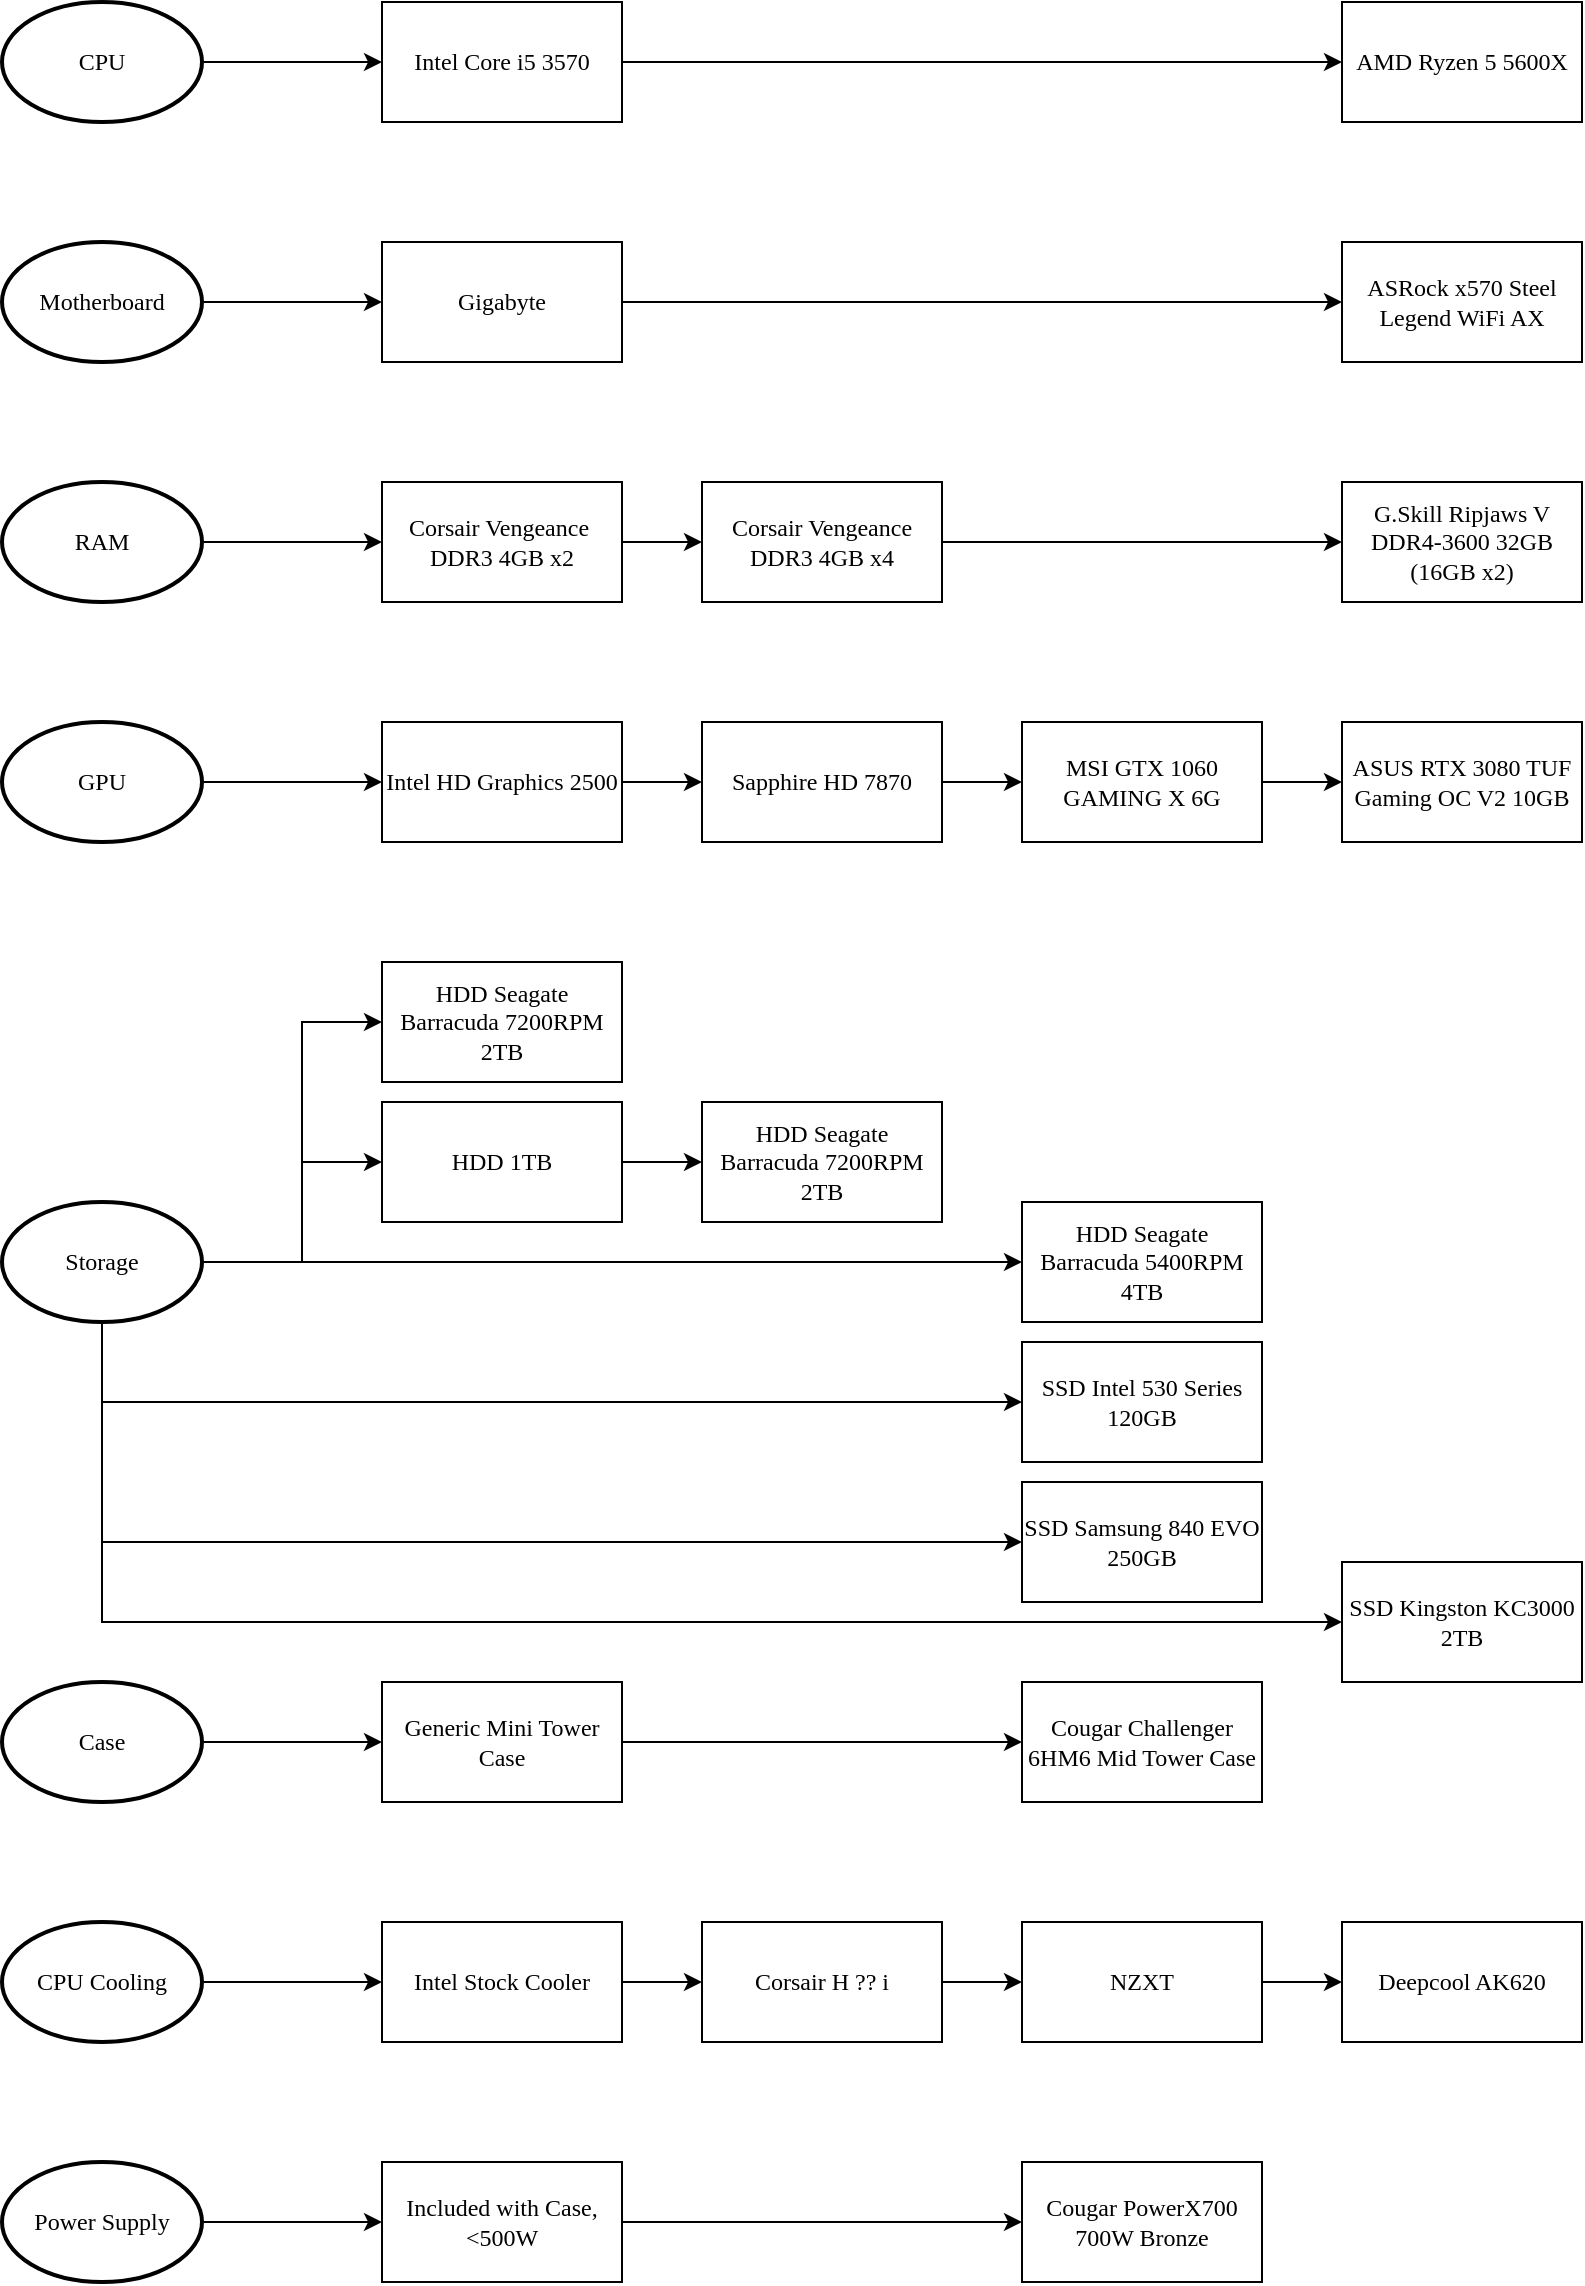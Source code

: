 <mxfile version="21.6.1" type="device">
  <diagram name="Page-1" id="cFIZZ4CqsxknPMJWiG0X">
    <mxGraphModel dx="1012" dy="999" grid="1" gridSize="10" guides="1" tooltips="1" connect="1" arrows="1" fold="1" page="1" pageScale="1" pageWidth="850" pageHeight="1100" math="0" shadow="0">
      <root>
        <mxCell id="0" />
        <mxCell id="1" parent="0" />
        <mxCell id="CsXaPJ-_1LcKrDsVRI_9-2" value="CPU" style="strokeWidth=2;html=1;shape=mxgraph.flowchart.start_1;whiteSpace=wrap;fontFamily=Verdana;" vertex="1" parent="1">
          <mxGeometry x="10" y="200" width="100" height="60" as="geometry" />
        </mxCell>
        <mxCell id="CsXaPJ-_1LcKrDsVRI_9-33" value="" style="edgeStyle=orthogonalEdgeStyle;rounded=0;orthogonalLoop=1;jettySize=auto;html=1;strokeWidth=1;fontFamily=Verdana;" edge="1" parent="1" source="CsXaPJ-_1LcKrDsVRI_9-3" target="CsXaPJ-_1LcKrDsVRI_9-32">
          <mxGeometry relative="1" as="geometry" />
        </mxCell>
        <mxCell id="CsXaPJ-_1LcKrDsVRI_9-3" value="Intel Core i5 3570" style="rounded=0;whiteSpace=wrap;html=1;strokeWidth=1;fontFamily=Verdana;" vertex="1" parent="1">
          <mxGeometry x="200" y="200" width="120" height="60" as="geometry" />
        </mxCell>
        <mxCell id="CsXaPJ-_1LcKrDsVRI_9-4" value="" style="endArrow=classic;html=1;rounded=0;exitX=1;exitY=0.5;exitDx=0;exitDy=0;exitPerimeter=0;entryX=0;entryY=0.5;entryDx=0;entryDy=0;fontFamily=Verdana;" edge="1" parent="1" source="CsXaPJ-_1LcKrDsVRI_9-2" target="CsXaPJ-_1LcKrDsVRI_9-3">
          <mxGeometry width="50" height="50" relative="1" as="geometry">
            <mxPoint x="410" y="440" as="sourcePoint" />
            <mxPoint x="460" y="390" as="targetPoint" />
          </mxGeometry>
        </mxCell>
        <mxCell id="CsXaPJ-_1LcKrDsVRI_9-5" value="Motherboard" style="strokeWidth=2;html=1;shape=mxgraph.flowchart.start_1;whiteSpace=wrap;fontFamily=Verdana;" vertex="1" parent="1">
          <mxGeometry x="10" y="320" width="100" height="60" as="geometry" />
        </mxCell>
        <mxCell id="CsXaPJ-_1LcKrDsVRI_9-31" value="" style="edgeStyle=orthogonalEdgeStyle;rounded=0;orthogonalLoop=1;jettySize=auto;html=1;strokeWidth=1;fontFamily=Verdana;" edge="1" parent="1" source="CsXaPJ-_1LcKrDsVRI_9-6" target="CsXaPJ-_1LcKrDsVRI_9-30">
          <mxGeometry relative="1" as="geometry" />
        </mxCell>
        <mxCell id="CsXaPJ-_1LcKrDsVRI_9-6" value="Gigabyte" style="rounded=0;whiteSpace=wrap;html=1;strokeWidth=1;fontFamily=Verdana;" vertex="1" parent="1">
          <mxGeometry x="200" y="320" width="120" height="60" as="geometry" />
        </mxCell>
        <mxCell id="CsXaPJ-_1LcKrDsVRI_9-7" value="" style="endArrow=classic;html=1;rounded=0;exitX=1;exitY=0.5;exitDx=0;exitDy=0;exitPerimeter=0;entryX=0;entryY=0.5;entryDx=0;entryDy=0;fontFamily=Verdana;" edge="1" parent="1" source="CsXaPJ-_1LcKrDsVRI_9-5" target="CsXaPJ-_1LcKrDsVRI_9-6">
          <mxGeometry width="50" height="50" relative="1" as="geometry">
            <mxPoint x="410" y="560" as="sourcePoint" />
            <mxPoint x="460" y="510" as="targetPoint" />
          </mxGeometry>
        </mxCell>
        <mxCell id="CsXaPJ-_1LcKrDsVRI_9-8" value="RAM" style="strokeWidth=2;html=1;shape=mxgraph.flowchart.start_1;whiteSpace=wrap;fontFamily=Verdana;" vertex="1" parent="1">
          <mxGeometry x="10" y="440" width="100" height="60" as="geometry" />
        </mxCell>
        <mxCell id="CsXaPJ-_1LcKrDsVRI_9-36" value="" style="edgeStyle=orthogonalEdgeStyle;rounded=0;orthogonalLoop=1;jettySize=auto;html=1;strokeWidth=1;fontFamily=Verdana;" edge="1" parent="1" source="CsXaPJ-_1LcKrDsVRI_9-9" target="CsXaPJ-_1LcKrDsVRI_9-35">
          <mxGeometry relative="1" as="geometry" />
        </mxCell>
        <mxCell id="CsXaPJ-_1LcKrDsVRI_9-9" value="Corsair Vengeance&amp;nbsp; DDR3 4GB x2" style="rounded=0;whiteSpace=wrap;html=1;strokeWidth=1;fontFamily=Verdana;" vertex="1" parent="1">
          <mxGeometry x="200" y="440" width="120" height="60" as="geometry" />
        </mxCell>
        <mxCell id="CsXaPJ-_1LcKrDsVRI_9-10" value="" style="endArrow=classic;html=1;rounded=0;exitX=1;exitY=0.5;exitDx=0;exitDy=0;exitPerimeter=0;entryX=0;entryY=0.5;entryDx=0;entryDy=0;fontFamily=Verdana;" edge="1" parent="1" source="CsXaPJ-_1LcKrDsVRI_9-8" target="CsXaPJ-_1LcKrDsVRI_9-9">
          <mxGeometry width="50" height="50" relative="1" as="geometry">
            <mxPoint x="410" y="680" as="sourcePoint" />
            <mxPoint x="460" y="630" as="targetPoint" />
          </mxGeometry>
        </mxCell>
        <mxCell id="CsXaPJ-_1LcKrDsVRI_9-14" value="GPU" style="strokeWidth=2;html=1;shape=mxgraph.flowchart.start_1;whiteSpace=wrap;fontFamily=Verdana;" vertex="1" parent="1">
          <mxGeometry x="10" y="560" width="100" height="60" as="geometry" />
        </mxCell>
        <mxCell id="CsXaPJ-_1LcKrDsVRI_9-41" value="" style="edgeStyle=orthogonalEdgeStyle;rounded=0;orthogonalLoop=1;jettySize=auto;html=1;exitX=1;exitY=0.5;exitDx=0;exitDy=0;strokeWidth=1;fontFamily=Verdana;" edge="1" parent="1" source="CsXaPJ-_1LcKrDsVRI_9-67" target="CsXaPJ-_1LcKrDsVRI_9-40">
          <mxGeometry relative="1" as="geometry">
            <mxPoint x="570" y="590" as="sourcePoint" />
          </mxGeometry>
        </mxCell>
        <mxCell id="CsXaPJ-_1LcKrDsVRI_9-74" style="edgeStyle=orthogonalEdgeStyle;rounded=0;orthogonalLoop=1;jettySize=auto;html=1;entryX=0;entryY=0.5;entryDx=0;entryDy=0;strokeWidth=1;fontFamily=Verdana;" edge="1" parent="1" source="CsXaPJ-_1LcKrDsVRI_9-15" target="CsXaPJ-_1LcKrDsVRI_9-67">
          <mxGeometry relative="1" as="geometry" />
        </mxCell>
        <mxCell id="CsXaPJ-_1LcKrDsVRI_9-15" value="Intel HD Graphics 2500" style="rounded=0;whiteSpace=wrap;html=1;strokeWidth=1;fontFamily=Verdana;" vertex="1" parent="1">
          <mxGeometry x="200" y="560" width="120" height="60" as="geometry" />
        </mxCell>
        <mxCell id="CsXaPJ-_1LcKrDsVRI_9-16" value="" style="endArrow=classic;html=1;rounded=0;exitX=1;exitY=0.5;exitDx=0;exitDy=0;exitPerimeter=0;entryX=0;entryY=0.5;entryDx=0;entryDy=0;fontFamily=Verdana;" edge="1" parent="1" source="CsXaPJ-_1LcKrDsVRI_9-14" target="CsXaPJ-_1LcKrDsVRI_9-15">
          <mxGeometry width="50" height="50" relative="1" as="geometry">
            <mxPoint x="410" y="800" as="sourcePoint" />
            <mxPoint x="460" y="750" as="targetPoint" />
          </mxGeometry>
        </mxCell>
        <mxCell id="CsXaPJ-_1LcKrDsVRI_9-57" value="" style="edgeStyle=orthogonalEdgeStyle;rounded=0;orthogonalLoop=1;jettySize=auto;html=1;fontFamily=Verdana;" edge="1" parent="1" source="CsXaPJ-_1LcKrDsVRI_9-17" target="CsXaPJ-_1LcKrDsVRI_9-56">
          <mxGeometry relative="1" as="geometry">
            <Array as="points">
              <mxPoint x="160" y="830" />
              <mxPoint x="160" y="710" />
            </Array>
          </mxGeometry>
        </mxCell>
        <mxCell id="CsXaPJ-_1LcKrDsVRI_9-61" style="edgeStyle=orthogonalEdgeStyle;rounded=0;orthogonalLoop=1;jettySize=auto;html=1;entryX=0;entryY=0.5;entryDx=0;entryDy=0;fontFamily=Verdana;" edge="1" parent="1" source="CsXaPJ-_1LcKrDsVRI_9-17" target="CsXaPJ-_1LcKrDsVRI_9-62">
          <mxGeometry relative="1" as="geometry">
            <mxPoint x="400" y="880" as="targetPoint" />
            <Array as="points">
              <mxPoint x="60" y="900" />
            </Array>
          </mxGeometry>
        </mxCell>
        <mxCell id="CsXaPJ-_1LcKrDsVRI_9-71" style="edgeStyle=orthogonalEdgeStyle;rounded=0;orthogonalLoop=1;jettySize=auto;html=1;entryX=0;entryY=0.5;entryDx=0;entryDy=0;fontFamily=Verdana;" edge="1" parent="1" source="CsXaPJ-_1LcKrDsVRI_9-17" target="CsXaPJ-_1LcKrDsVRI_9-69">
          <mxGeometry relative="1" as="geometry">
            <Array as="points">
              <mxPoint x="60" y="1010" />
            </Array>
          </mxGeometry>
        </mxCell>
        <mxCell id="CsXaPJ-_1LcKrDsVRI_9-75" style="edgeStyle=orthogonalEdgeStyle;rounded=0;orthogonalLoop=1;jettySize=auto;html=1;entryX=0;entryY=0.5;entryDx=0;entryDy=0;" edge="1" parent="1" source="CsXaPJ-_1LcKrDsVRI_9-17" target="CsXaPJ-_1LcKrDsVRI_9-18">
          <mxGeometry relative="1" as="geometry">
            <Array as="points">
              <mxPoint x="160" y="830" />
              <mxPoint x="160" y="780" />
            </Array>
          </mxGeometry>
        </mxCell>
        <mxCell id="CsXaPJ-_1LcKrDsVRI_9-76" style="edgeStyle=orthogonalEdgeStyle;rounded=0;orthogonalLoop=1;jettySize=auto;html=1;entryX=0;entryY=0.5;entryDx=0;entryDy=0;" edge="1" parent="1" source="CsXaPJ-_1LcKrDsVRI_9-17" target="CsXaPJ-_1LcKrDsVRI_9-68">
          <mxGeometry relative="1" as="geometry" />
        </mxCell>
        <mxCell id="CsXaPJ-_1LcKrDsVRI_9-77" style="edgeStyle=orthogonalEdgeStyle;rounded=0;orthogonalLoop=1;jettySize=auto;html=1;entryX=0;entryY=0.5;entryDx=0;entryDy=0;" edge="1" parent="1" source="CsXaPJ-_1LcKrDsVRI_9-17" target="CsXaPJ-_1LcKrDsVRI_9-58">
          <mxGeometry relative="1" as="geometry">
            <Array as="points">
              <mxPoint x="60" y="970" />
            </Array>
          </mxGeometry>
        </mxCell>
        <mxCell id="CsXaPJ-_1LcKrDsVRI_9-17" value="Storage" style="strokeWidth=2;html=1;shape=mxgraph.flowchart.start_1;whiteSpace=wrap;fontFamily=Verdana;" vertex="1" parent="1">
          <mxGeometry x="10" y="800" width="100" height="60" as="geometry" />
        </mxCell>
        <mxCell id="CsXaPJ-_1LcKrDsVRI_9-73" style="edgeStyle=orthogonalEdgeStyle;rounded=0;orthogonalLoop=1;jettySize=auto;html=1;entryX=0;entryY=0.5;entryDx=0;entryDy=0;strokeWidth=1;fontFamily=Verdana;" edge="1" parent="1" source="CsXaPJ-_1LcKrDsVRI_9-18" target="CsXaPJ-_1LcKrDsVRI_9-64">
          <mxGeometry relative="1" as="geometry" />
        </mxCell>
        <mxCell id="CsXaPJ-_1LcKrDsVRI_9-18" value="HDD 1TB" style="rounded=0;whiteSpace=wrap;html=1;strokeWidth=1;fontFamily=Verdana;" vertex="1" parent="1">
          <mxGeometry x="200" y="750" width="120" height="60" as="geometry" />
        </mxCell>
        <mxCell id="CsXaPJ-_1LcKrDsVRI_9-20" value="Case" style="strokeWidth=2;html=1;shape=mxgraph.flowchart.start_1;whiteSpace=wrap;fontFamily=Verdana;" vertex="1" parent="1">
          <mxGeometry x="10" y="1040" width="100" height="60" as="geometry" />
        </mxCell>
        <mxCell id="CsXaPJ-_1LcKrDsVRI_9-46" value="" style="edgeStyle=orthogonalEdgeStyle;rounded=0;orthogonalLoop=1;jettySize=auto;html=1;strokeWidth=1;fontFamily=Verdana;" edge="1" parent="1" source="CsXaPJ-_1LcKrDsVRI_9-21" target="CsXaPJ-_1LcKrDsVRI_9-45">
          <mxGeometry relative="1" as="geometry" />
        </mxCell>
        <mxCell id="CsXaPJ-_1LcKrDsVRI_9-21" value="Generic Mini Tower Case" style="rounded=0;whiteSpace=wrap;html=1;strokeWidth=1;fontFamily=Verdana;" vertex="1" parent="1">
          <mxGeometry x="200" y="1040" width="120" height="60" as="geometry" />
        </mxCell>
        <mxCell id="CsXaPJ-_1LcKrDsVRI_9-22" value="" style="endArrow=classic;html=1;rounded=0;exitX=1;exitY=0.5;exitDx=0;exitDy=0;exitPerimeter=0;entryX=0;entryY=0.5;entryDx=0;entryDy=0;fontFamily=Verdana;" edge="1" parent="1" source="CsXaPJ-_1LcKrDsVRI_9-20" target="CsXaPJ-_1LcKrDsVRI_9-21">
          <mxGeometry width="50" height="50" relative="1" as="geometry">
            <mxPoint x="410" y="1280" as="sourcePoint" />
            <mxPoint x="460" y="1230" as="targetPoint" />
          </mxGeometry>
        </mxCell>
        <mxCell id="CsXaPJ-_1LcKrDsVRI_9-23" value="CPU Cooling" style="strokeWidth=2;html=1;shape=mxgraph.flowchart.start_1;whiteSpace=wrap;fontFamily=Verdana;" vertex="1" parent="1">
          <mxGeometry x="10" y="1160" width="100" height="60" as="geometry" />
        </mxCell>
        <mxCell id="CsXaPJ-_1LcKrDsVRI_9-48" value="" style="edgeStyle=orthogonalEdgeStyle;rounded=0;orthogonalLoop=1;jettySize=auto;html=1;strokeWidth=1;fontFamily=Verdana;" edge="1" parent="1" source="CsXaPJ-_1LcKrDsVRI_9-24" target="CsXaPJ-_1LcKrDsVRI_9-47">
          <mxGeometry relative="1" as="geometry" />
        </mxCell>
        <mxCell id="CsXaPJ-_1LcKrDsVRI_9-24" value="Intel Stock Cooler" style="rounded=0;whiteSpace=wrap;html=1;strokeWidth=1;fontFamily=Verdana;" vertex="1" parent="1">
          <mxGeometry x="200" y="1160" width="120" height="60" as="geometry" />
        </mxCell>
        <mxCell id="CsXaPJ-_1LcKrDsVRI_9-25" value="" style="endArrow=classic;html=1;rounded=0;exitX=1;exitY=0.5;exitDx=0;exitDy=0;exitPerimeter=0;entryX=0;entryY=0.5;entryDx=0;entryDy=0;fontFamily=Verdana;" edge="1" parent="1" source="CsXaPJ-_1LcKrDsVRI_9-23" target="CsXaPJ-_1LcKrDsVRI_9-24">
          <mxGeometry width="50" height="50" relative="1" as="geometry">
            <mxPoint x="410" y="1400" as="sourcePoint" />
            <mxPoint x="460" y="1350" as="targetPoint" />
          </mxGeometry>
        </mxCell>
        <mxCell id="CsXaPJ-_1LcKrDsVRI_9-26" value="Power Supply" style="strokeWidth=2;html=1;shape=mxgraph.flowchart.start_1;whiteSpace=wrap;fontFamily=Verdana;" vertex="1" parent="1">
          <mxGeometry x="10" y="1280" width="100" height="60" as="geometry" />
        </mxCell>
        <mxCell id="CsXaPJ-_1LcKrDsVRI_9-55" value="" style="edgeStyle=orthogonalEdgeStyle;rounded=0;orthogonalLoop=1;jettySize=auto;html=1;strokeWidth=1;fontFamily=Verdana;" edge="1" parent="1" source="CsXaPJ-_1LcKrDsVRI_9-27" target="CsXaPJ-_1LcKrDsVRI_9-54">
          <mxGeometry relative="1" as="geometry" />
        </mxCell>
        <mxCell id="CsXaPJ-_1LcKrDsVRI_9-27" value="Included with Case, &amp;lt;500W" style="rounded=0;whiteSpace=wrap;html=1;strokeWidth=1;fontFamily=Verdana;" vertex="1" parent="1">
          <mxGeometry x="200" y="1280" width="120" height="60" as="geometry" />
        </mxCell>
        <mxCell id="CsXaPJ-_1LcKrDsVRI_9-28" value="" style="endArrow=classic;html=1;rounded=0;exitX=1;exitY=0.5;exitDx=0;exitDy=0;exitPerimeter=0;entryX=0;entryY=0.5;entryDx=0;entryDy=0;fontFamily=Verdana;" edge="1" parent="1" source="CsXaPJ-_1LcKrDsVRI_9-26" target="CsXaPJ-_1LcKrDsVRI_9-27">
          <mxGeometry width="50" height="50" relative="1" as="geometry">
            <mxPoint x="410" y="1520" as="sourcePoint" />
            <mxPoint x="460" y="1470" as="targetPoint" />
          </mxGeometry>
        </mxCell>
        <mxCell id="CsXaPJ-_1LcKrDsVRI_9-30" value="ASRock x570 Steel Legend WiFi AX" style="rounded=0;whiteSpace=wrap;html=1;strokeWidth=1;fontFamily=Verdana;" vertex="1" parent="1">
          <mxGeometry x="680" y="320" width="120" height="60" as="geometry" />
        </mxCell>
        <mxCell id="CsXaPJ-_1LcKrDsVRI_9-32" value="AMD Ryzen 5 5600X" style="rounded=0;whiteSpace=wrap;html=1;strokeWidth=1;fontFamily=Verdana;" vertex="1" parent="1">
          <mxGeometry x="680" y="200" width="120" height="60" as="geometry" />
        </mxCell>
        <mxCell id="CsXaPJ-_1LcKrDsVRI_9-39" value="" style="edgeStyle=orthogonalEdgeStyle;rounded=0;orthogonalLoop=1;jettySize=auto;html=1;strokeWidth=1;fontFamily=Verdana;" edge="1" parent="1" source="CsXaPJ-_1LcKrDsVRI_9-35" target="CsXaPJ-_1LcKrDsVRI_9-38">
          <mxGeometry relative="1" as="geometry" />
        </mxCell>
        <mxCell id="CsXaPJ-_1LcKrDsVRI_9-35" value="Corsair Vengeance DDR3 4GB x4" style="rounded=0;whiteSpace=wrap;html=1;strokeWidth=1;fontFamily=Verdana;" vertex="1" parent="1">
          <mxGeometry x="360" y="440" width="120" height="60" as="geometry" />
        </mxCell>
        <mxCell id="CsXaPJ-_1LcKrDsVRI_9-38" value="G.Skill Ripjaws V DDR4-3600 32GB (16GB x2)" style="rounded=0;whiteSpace=wrap;html=1;strokeWidth=1;fontFamily=Verdana;" vertex="1" parent="1">
          <mxGeometry x="680" y="440" width="120" height="60" as="geometry" />
        </mxCell>
        <mxCell id="CsXaPJ-_1LcKrDsVRI_9-43" value="" style="edgeStyle=orthogonalEdgeStyle;rounded=0;orthogonalLoop=1;jettySize=auto;html=1;strokeWidth=1;fontFamily=Verdana;" edge="1" parent="1" source="CsXaPJ-_1LcKrDsVRI_9-40" target="CsXaPJ-_1LcKrDsVRI_9-42">
          <mxGeometry relative="1" as="geometry" />
        </mxCell>
        <mxCell id="CsXaPJ-_1LcKrDsVRI_9-40" value="MSI GTX 1060 GAMING X 6G" style="rounded=0;whiteSpace=wrap;html=1;strokeWidth=1;fontFamily=Verdana;" vertex="1" parent="1">
          <mxGeometry x="520" y="560" width="120" height="60" as="geometry" />
        </mxCell>
        <mxCell id="CsXaPJ-_1LcKrDsVRI_9-42" value="ASUS RTX 3080 TUF Gaming OC V2 10GB" style="rounded=0;whiteSpace=wrap;html=1;strokeWidth=1;fontFamily=Verdana;" vertex="1" parent="1">
          <mxGeometry x="680" y="560" width="120" height="60" as="geometry" />
        </mxCell>
        <mxCell id="CsXaPJ-_1LcKrDsVRI_9-45" value="Cougar Challenger 6HM6 Mid Tower Case" style="rounded=0;whiteSpace=wrap;html=1;strokeWidth=1;fontFamily=Verdana;" vertex="1" parent="1">
          <mxGeometry x="520" y="1040" width="120" height="60" as="geometry" />
        </mxCell>
        <mxCell id="CsXaPJ-_1LcKrDsVRI_9-50" value="" style="edgeStyle=orthogonalEdgeStyle;rounded=0;orthogonalLoop=1;jettySize=auto;html=1;strokeWidth=1;fontFamily=Verdana;" edge="1" parent="1" source="CsXaPJ-_1LcKrDsVRI_9-47" target="CsXaPJ-_1LcKrDsVRI_9-49">
          <mxGeometry relative="1" as="geometry" />
        </mxCell>
        <mxCell id="CsXaPJ-_1LcKrDsVRI_9-47" value="Corsair H ?? i" style="rounded=0;whiteSpace=wrap;html=1;strokeWidth=1;fontFamily=Verdana;" vertex="1" parent="1">
          <mxGeometry x="360" y="1160" width="120" height="60" as="geometry" />
        </mxCell>
        <mxCell id="CsXaPJ-_1LcKrDsVRI_9-52" value="" style="edgeStyle=orthogonalEdgeStyle;rounded=0;orthogonalLoop=1;jettySize=auto;html=1;strokeWidth=1;fontFamily=Verdana;" edge="1" parent="1" source="CsXaPJ-_1LcKrDsVRI_9-49" target="CsXaPJ-_1LcKrDsVRI_9-51">
          <mxGeometry relative="1" as="geometry" />
        </mxCell>
        <mxCell id="CsXaPJ-_1LcKrDsVRI_9-49" value="NZXT" style="rounded=0;whiteSpace=wrap;html=1;strokeWidth=1;fontFamily=Verdana;" vertex="1" parent="1">
          <mxGeometry x="520" y="1160" width="120" height="60" as="geometry" />
        </mxCell>
        <mxCell id="CsXaPJ-_1LcKrDsVRI_9-51" value="Deepcool AK620" style="rounded=0;whiteSpace=wrap;html=1;strokeWidth=1;fontFamily=Verdana;" vertex="1" parent="1">
          <mxGeometry x="680" y="1160" width="120" height="60" as="geometry" />
        </mxCell>
        <mxCell id="CsXaPJ-_1LcKrDsVRI_9-54" value="Cougar PowerX700 700W Bronze" style="rounded=0;whiteSpace=wrap;html=1;strokeWidth=1;fontFamily=Verdana;" vertex="1" parent="1">
          <mxGeometry x="520" y="1280" width="120" height="60" as="geometry" />
        </mxCell>
        <mxCell id="CsXaPJ-_1LcKrDsVRI_9-56" value="HDD Seagate Barracuda 7200RPM 2TB" style="whiteSpace=wrap;html=1;strokeWidth=1;fontFamily=Verdana;" vertex="1" parent="1">
          <mxGeometry x="200" y="680" width="120" height="60" as="geometry" />
        </mxCell>
        <mxCell id="CsXaPJ-_1LcKrDsVRI_9-58" value="SSD Samsung 840 EVO 250GB" style="whiteSpace=wrap;html=1;strokeWidth=1;fontFamily=Verdana;" vertex="1" parent="1">
          <mxGeometry x="520" y="940" width="120" height="60" as="geometry" />
        </mxCell>
        <mxCell id="CsXaPJ-_1LcKrDsVRI_9-62" value="SSD Intel 530 Series 120GB" style="whiteSpace=wrap;html=1;strokeWidth=1;fontFamily=Verdana;" vertex="1" parent="1">
          <mxGeometry x="520" y="870" width="120" height="60" as="geometry" />
        </mxCell>
        <mxCell id="CsXaPJ-_1LcKrDsVRI_9-64" value="HDD Seagate Barracuda 7200RPM 2TB" style="whiteSpace=wrap;html=1;strokeWidth=1;fontFamily=Verdana;" vertex="1" parent="1">
          <mxGeometry x="360" y="750" width="120" height="60" as="geometry" />
        </mxCell>
        <mxCell id="CsXaPJ-_1LcKrDsVRI_9-67" value="Sapphire HD 7870" style="rounded=0;whiteSpace=wrap;html=1;strokeWidth=1;fontFamily=Verdana;" vertex="1" parent="1">
          <mxGeometry x="360" y="560" width="120" height="60" as="geometry" />
        </mxCell>
        <mxCell id="CsXaPJ-_1LcKrDsVRI_9-68" value="HDD Seagate Barracuda 5400RPM 4TB" style="whiteSpace=wrap;html=1;strokeWidth=1;fontFamily=Verdana;" vertex="1" parent="1">
          <mxGeometry x="520" y="800" width="120" height="60" as="geometry" />
        </mxCell>
        <mxCell id="CsXaPJ-_1LcKrDsVRI_9-69" value="&lt;div&gt;SSD Kingston KC3000 2TB&lt;/div&gt;" style="whiteSpace=wrap;html=1;strokeWidth=1;fontFamily=Verdana;" vertex="1" parent="1">
          <mxGeometry x="680" y="980" width="120" height="60" as="geometry" />
        </mxCell>
      </root>
    </mxGraphModel>
  </diagram>
</mxfile>
